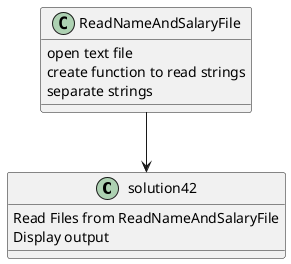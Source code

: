 @startuml
'https://plantuml.com/sequence-diagram


class solution42{
Read Files from ReadNameAndSalaryFile
Display output
}
class ReadNameAndSalaryFile{
open text file
create function to read strings
separate strings
}
ReadNameAndSalaryFile -->solution42
@enduml